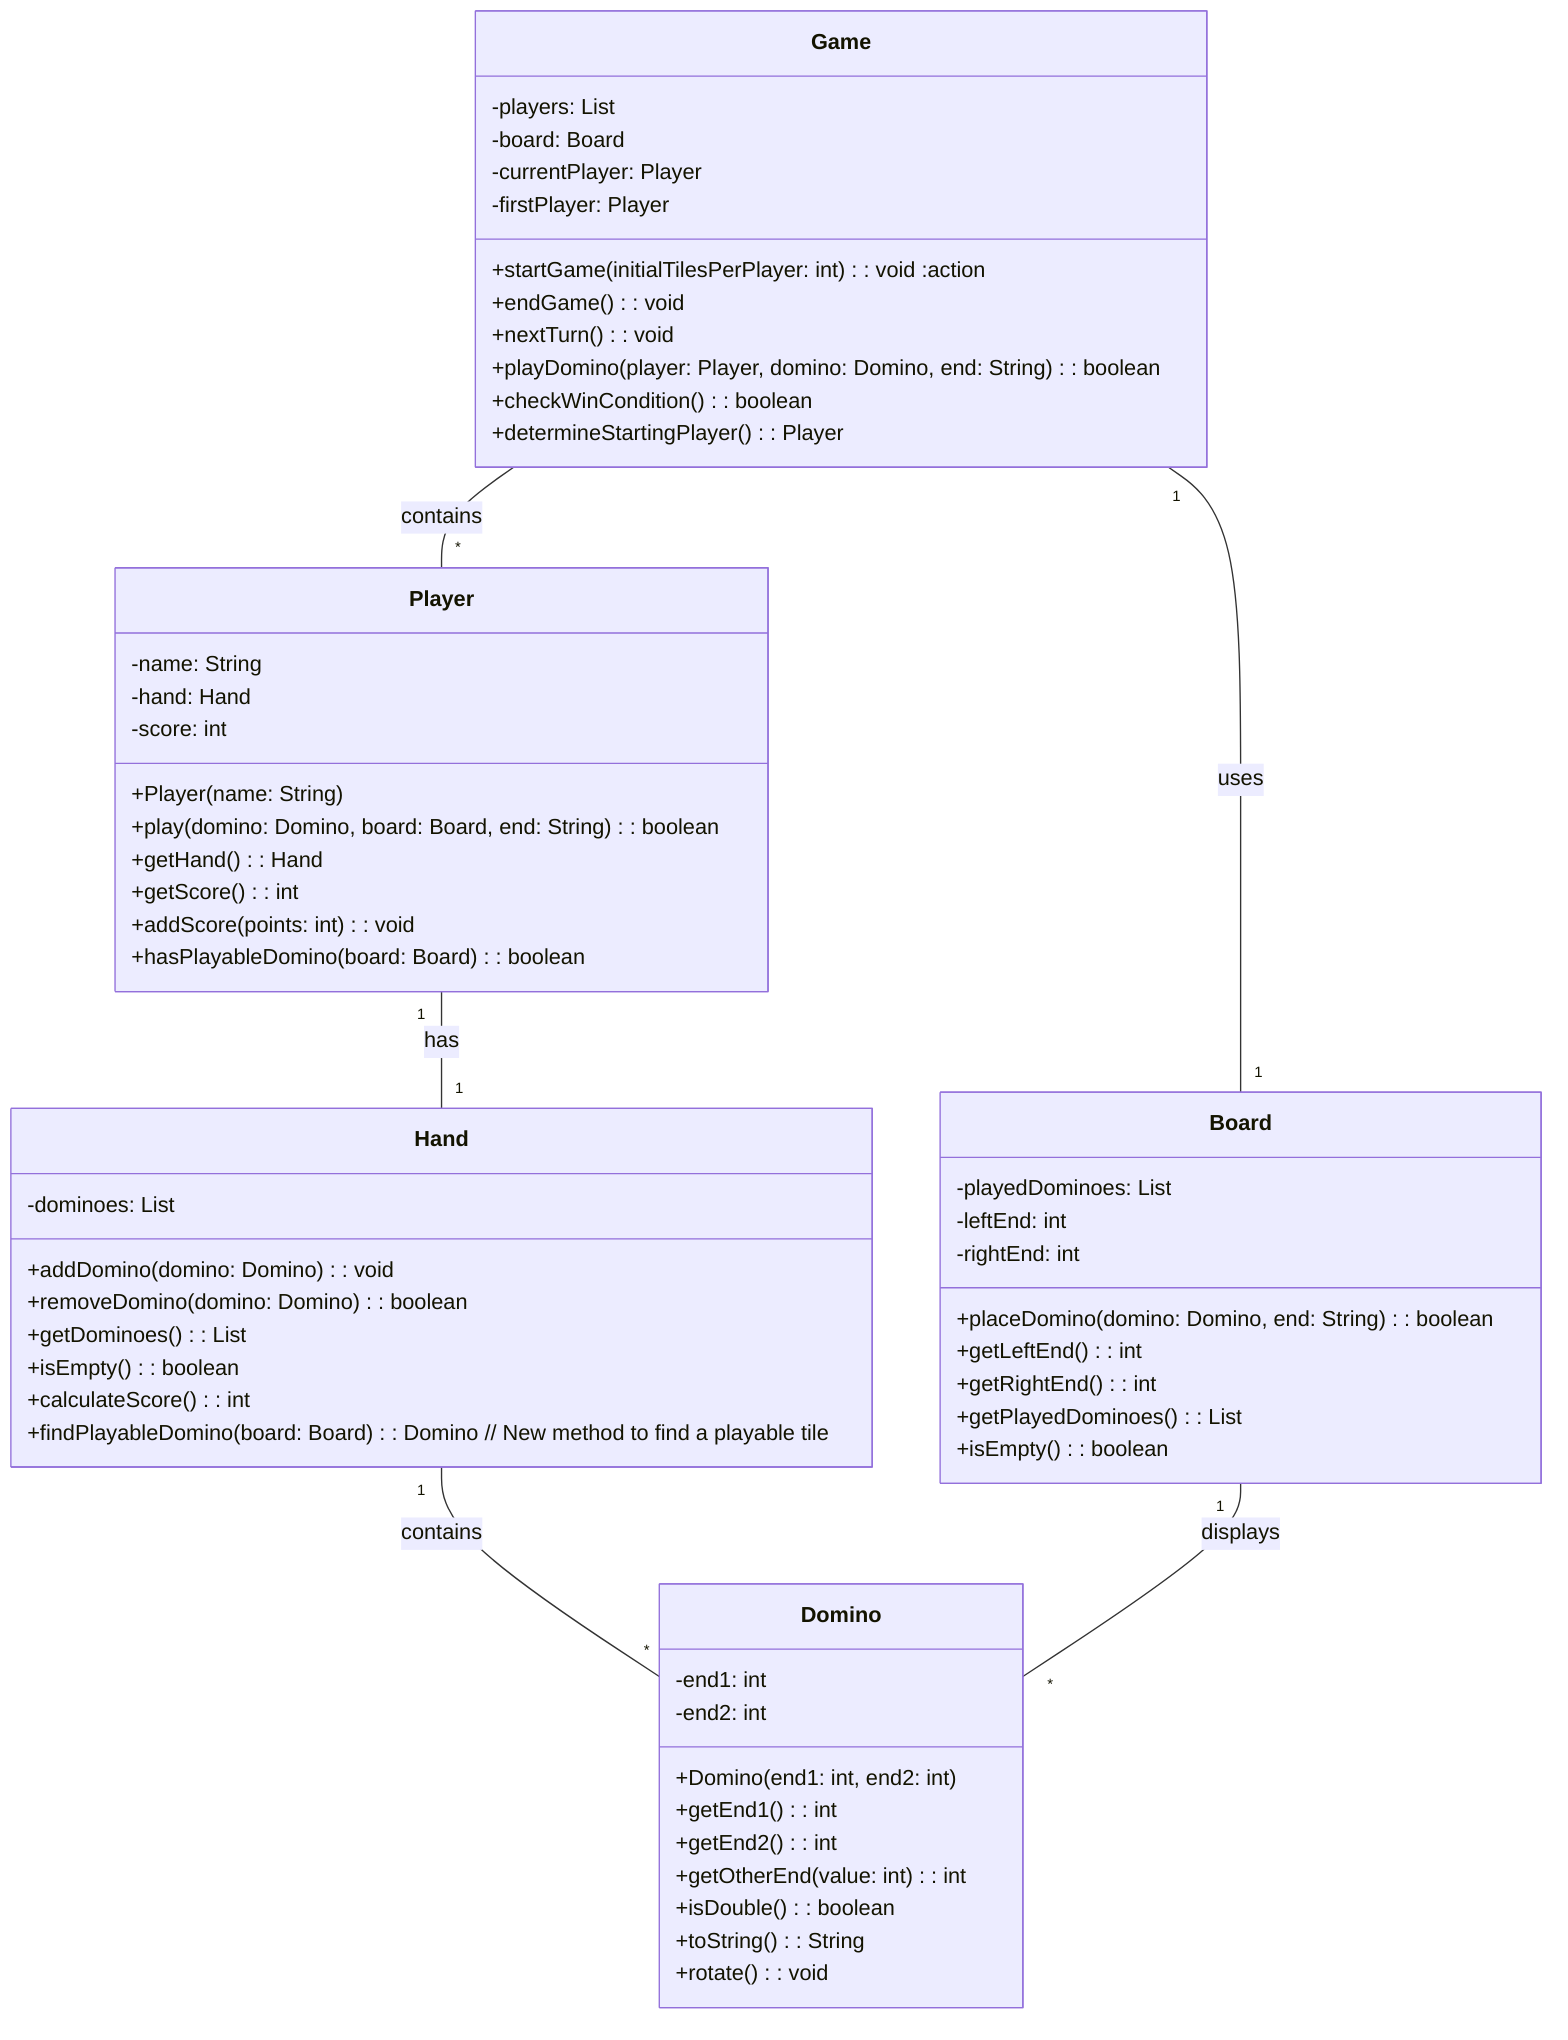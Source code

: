 classDiagram
class Game {
    -players: List<Player>
    -board: Board
    -currentPlayer: Player
    -firstPlayer: Player
    +startGame(initialTilesPerPlayer: int): void :action
    +endGame(): void
    +nextTurn(): void
    +playDomino(player: Player, domino: Domino, end: String): boolean
    +checkWinCondition(): boolean
    +determineStartingPlayer(): Player
}

class Player {
    -name: String
    -hand: Hand
    -score: int
    +Player(name: String)
    +play(domino: Domino, board: Board, end: String): boolean
    +getHand(): Hand
    +getScore(): int
    +addScore(points: int): void
    +hasPlayableDomino(board: Board): boolean
}

class Domino {
    -end1: int
    -end2: int
    +Domino(end1: int, end2: int)
    +getEnd1(): int
    +getEnd2(): int
    +getOtherEnd(value: int): int
    +isDouble(): boolean
    +toString(): String
    +rotate(): void
}

class Hand {
    -dominoes: List<Domino>
    +addDomino(domino: Domino): void
    +removeDomino(domino: Domino): boolean
    +getDominoes(): List<Domino>
    +isEmpty(): boolean
    +calculateScore(): int
    +findPlayableDomino(board: Board): Domino // New method to find a playable tile
}

class Board {
    -playedDominoes: List<Domino>
    -leftEnd: int
    -rightEnd: int
    +placeDomino(domino: Domino, end: String): boolean
    +getLeftEnd(): int
    +getRightEnd(): int
    +getPlayedDominoes(): List<Domino>
    +isEmpty(): boolean
}


Game "1" -- "*" Player : contains
Game "1" -- "1" Board : uses
Player "1" -- "1" Hand : has
Hand "1" -- "*" Domino : contains
Board "1" -- "*" Domino : displays